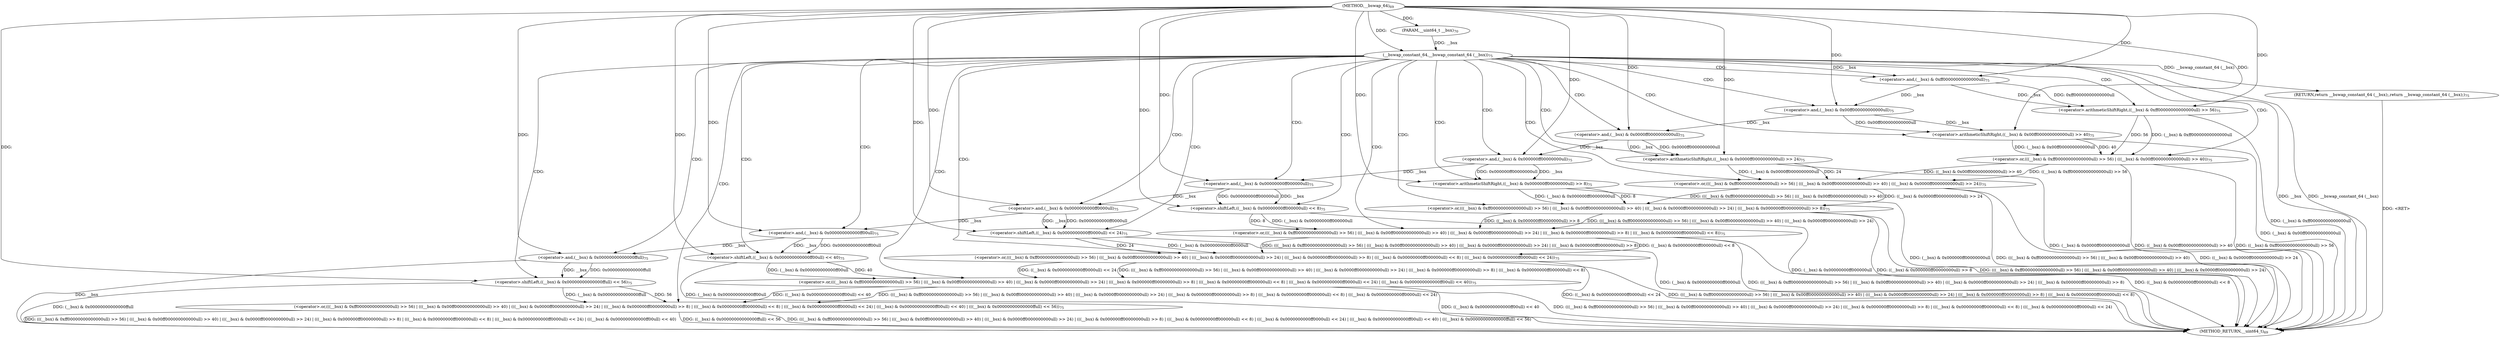 digraph "__bswap_64" {  
"4720" [label = <(METHOD,__bswap_64)<SUB>69</SUB>> ]
"4774" [label = <(METHOD_RETURN,__uint64_t)<SUB>69</SUB>> ]
"4721" [label = <(PARAM,__uint64_t __bsx)<SUB>70</SUB>> ]
"4723" [label = <(RETURN,return __bswap_constant_64 (__bsx);,return __bswap_constant_64 (__bsx);)<SUB>75</SUB>> ]
"4724" [label = <(__bswap_constant_64,__bswap_constant_64 (__bsx))<SUB>75</SUB>> ]
"4727" [label = <(&lt;operator&gt;.or,(((__bsx) &amp; 0xff00000000000000ull) &gt;&gt; 56) | (((__bsx) &amp; 0x00ff000000000000ull) &gt;&gt; 40) | (((__bsx) &amp; 0x0000ff0000000000ull) &gt;&gt; 24) | (((__bsx) &amp; 0x000000ff00000000ull) &gt;&gt; 8) | (((__bsx) &amp; 0x00000000ff000000ull) &lt;&lt; 8) | (((__bsx) &amp; 0x0000000000ff0000ull) &lt;&lt; 24) | (((__bsx) &amp; 0x000000000000ff00ull) &lt;&lt; 40) | (((__bsx) &amp; 0x00000000000000ffull) &lt;&lt; 56))<SUB>75</SUB>> ]
"4728" [label = <(&lt;operator&gt;.or,(((__bsx) &amp; 0xff00000000000000ull) &gt;&gt; 56) | (((__bsx) &amp; 0x00ff000000000000ull) &gt;&gt; 40) | (((__bsx) &amp; 0x0000ff0000000000ull) &gt;&gt; 24) | (((__bsx) &amp; 0x000000ff00000000ull) &gt;&gt; 8) | (((__bsx) &amp; 0x00000000ff000000ull) &lt;&lt; 8) | (((__bsx) &amp; 0x0000000000ff0000ull) &lt;&lt; 24) | (((__bsx) &amp; 0x000000000000ff00ull) &lt;&lt; 40))<SUB>75</SUB>> ]
"4769" [label = <(&lt;operator&gt;.shiftLeft,((__bsx) &amp; 0x00000000000000ffull) &lt;&lt; 56)<SUB>75</SUB>> ]
"4729" [label = <(&lt;operator&gt;.or,(((__bsx) &amp; 0xff00000000000000ull) &gt;&gt; 56) | (((__bsx) &amp; 0x00ff000000000000ull) &gt;&gt; 40) | (((__bsx) &amp; 0x0000ff0000000000ull) &gt;&gt; 24) | (((__bsx) &amp; 0x000000ff00000000ull) &gt;&gt; 8) | (((__bsx) &amp; 0x00000000ff000000ull) &lt;&lt; 8) | (((__bsx) &amp; 0x0000000000ff0000ull) &lt;&lt; 24))<SUB>75</SUB>> ]
"4764" [label = <(&lt;operator&gt;.shiftLeft,((__bsx) &amp; 0x000000000000ff00ull) &lt;&lt; 40)<SUB>75</SUB>> ]
"4770" [label = <(&lt;operator&gt;.and,(__bsx) &amp; 0x00000000000000ffull)<SUB>75</SUB>> ]
"4730" [label = <(&lt;operator&gt;.or,(((__bsx) &amp; 0xff00000000000000ull) &gt;&gt; 56) | (((__bsx) &amp; 0x00ff000000000000ull) &gt;&gt; 40) | (((__bsx) &amp; 0x0000ff0000000000ull) &gt;&gt; 24) | (((__bsx) &amp; 0x000000ff00000000ull) &gt;&gt; 8) | (((__bsx) &amp; 0x00000000ff000000ull) &lt;&lt; 8))<SUB>75</SUB>> ]
"4759" [label = <(&lt;operator&gt;.shiftLeft,((__bsx) &amp; 0x0000000000ff0000ull) &lt;&lt; 24)<SUB>75</SUB>> ]
"4765" [label = <(&lt;operator&gt;.and,(__bsx) &amp; 0x000000000000ff00ull)<SUB>75</SUB>> ]
"4731" [label = <(&lt;operator&gt;.or,(((__bsx) &amp; 0xff00000000000000ull) &gt;&gt; 56) | (((__bsx) &amp; 0x00ff000000000000ull) &gt;&gt; 40) | (((__bsx) &amp; 0x0000ff0000000000ull) &gt;&gt; 24) | (((__bsx) &amp; 0x000000ff00000000ull) &gt;&gt; 8))<SUB>75</SUB>> ]
"4754" [label = <(&lt;operator&gt;.shiftLeft,((__bsx) &amp; 0x00000000ff000000ull) &lt;&lt; 8)<SUB>75</SUB>> ]
"4760" [label = <(&lt;operator&gt;.and,(__bsx) &amp; 0x0000000000ff0000ull)<SUB>75</SUB>> ]
"4732" [label = <(&lt;operator&gt;.or,(((__bsx) &amp; 0xff00000000000000ull) &gt;&gt; 56) | (((__bsx) &amp; 0x00ff000000000000ull) &gt;&gt; 40) | (((__bsx) &amp; 0x0000ff0000000000ull) &gt;&gt; 24))<SUB>75</SUB>> ]
"4749" [label = <(&lt;operator&gt;.arithmeticShiftRight,((__bsx) &amp; 0x000000ff00000000ull) &gt;&gt; 8)<SUB>75</SUB>> ]
"4755" [label = <(&lt;operator&gt;.and,(__bsx) &amp; 0x00000000ff000000ull)<SUB>75</SUB>> ]
"4733" [label = <(&lt;operator&gt;.or,(((__bsx) &amp; 0xff00000000000000ull) &gt;&gt; 56) | (((__bsx) &amp; 0x00ff000000000000ull) &gt;&gt; 40))<SUB>75</SUB>> ]
"4744" [label = <(&lt;operator&gt;.arithmeticShiftRight,((__bsx) &amp; 0x0000ff0000000000ull) &gt;&gt; 24)<SUB>75</SUB>> ]
"4750" [label = <(&lt;operator&gt;.and,(__bsx) &amp; 0x000000ff00000000ull)<SUB>75</SUB>> ]
"4734" [label = <(&lt;operator&gt;.arithmeticShiftRight,((__bsx) &amp; 0xff00000000000000ull) &gt;&gt; 56)<SUB>75</SUB>> ]
"4739" [label = <(&lt;operator&gt;.arithmeticShiftRight,((__bsx) &amp; 0x00ff000000000000ull) &gt;&gt; 40)<SUB>75</SUB>> ]
"4745" [label = <(&lt;operator&gt;.and,(__bsx) &amp; 0x0000ff0000000000ull)<SUB>75</SUB>> ]
"4735" [label = <(&lt;operator&gt;.and,(__bsx) &amp; 0xff00000000000000ull)<SUB>75</SUB>> ]
"4740" [label = <(&lt;operator&gt;.and,(__bsx) &amp; 0x00ff000000000000ull)<SUB>75</SUB>> ]
  "4723" -> "4774"  [ label = "DDG: &lt;RET&gt;"] 
  "4724" -> "4774"  [ label = "DDG: __bsx"] 
  "4724" -> "4774"  [ label = "DDG: __bswap_constant_64 (__bsx)"] 
  "4734" -> "4774"  [ label = "DDG: (__bsx) &amp; 0xff00000000000000ull"] 
  "4733" -> "4774"  [ label = "DDG: ((__bsx) &amp; 0xff00000000000000ull) &gt;&gt; 56"] 
  "4739" -> "4774"  [ label = "DDG: (__bsx) &amp; 0x00ff000000000000ull"] 
  "4733" -> "4774"  [ label = "DDG: ((__bsx) &amp; 0x00ff000000000000ull) &gt;&gt; 40"] 
  "4732" -> "4774"  [ label = "DDG: (((__bsx) &amp; 0xff00000000000000ull) &gt;&gt; 56) | (((__bsx) &amp; 0x00ff000000000000ull) &gt;&gt; 40)"] 
  "4744" -> "4774"  [ label = "DDG: (__bsx) &amp; 0x0000ff0000000000ull"] 
  "4732" -> "4774"  [ label = "DDG: ((__bsx) &amp; 0x0000ff0000000000ull) &gt;&gt; 24"] 
  "4731" -> "4774"  [ label = "DDG: (((__bsx) &amp; 0xff00000000000000ull) &gt;&gt; 56) | (((__bsx) &amp; 0x00ff000000000000ull) &gt;&gt; 40) | (((__bsx) &amp; 0x0000ff0000000000ull) &gt;&gt; 24)"] 
  "4749" -> "4774"  [ label = "DDG: (__bsx) &amp; 0x000000ff00000000ull"] 
  "4731" -> "4774"  [ label = "DDG: ((__bsx) &amp; 0x000000ff00000000ull) &gt;&gt; 8"] 
  "4730" -> "4774"  [ label = "DDG: (((__bsx) &amp; 0xff00000000000000ull) &gt;&gt; 56) | (((__bsx) &amp; 0x00ff000000000000ull) &gt;&gt; 40) | (((__bsx) &amp; 0x0000ff0000000000ull) &gt;&gt; 24) | (((__bsx) &amp; 0x000000ff00000000ull) &gt;&gt; 8)"] 
  "4754" -> "4774"  [ label = "DDG: (__bsx) &amp; 0x00000000ff000000ull"] 
  "4730" -> "4774"  [ label = "DDG: ((__bsx) &amp; 0x00000000ff000000ull) &lt;&lt; 8"] 
  "4729" -> "4774"  [ label = "DDG: (((__bsx) &amp; 0xff00000000000000ull) &gt;&gt; 56) | (((__bsx) &amp; 0x00ff000000000000ull) &gt;&gt; 40) | (((__bsx) &amp; 0x0000ff0000000000ull) &gt;&gt; 24) | (((__bsx) &amp; 0x000000ff00000000ull) &gt;&gt; 8) | (((__bsx) &amp; 0x00000000ff000000ull) &lt;&lt; 8)"] 
  "4759" -> "4774"  [ label = "DDG: (__bsx) &amp; 0x0000000000ff0000ull"] 
  "4729" -> "4774"  [ label = "DDG: ((__bsx) &amp; 0x0000000000ff0000ull) &lt;&lt; 24"] 
  "4728" -> "4774"  [ label = "DDG: (((__bsx) &amp; 0xff00000000000000ull) &gt;&gt; 56) | (((__bsx) &amp; 0x00ff000000000000ull) &gt;&gt; 40) | (((__bsx) &amp; 0x0000ff0000000000ull) &gt;&gt; 24) | (((__bsx) &amp; 0x000000ff00000000ull) &gt;&gt; 8) | (((__bsx) &amp; 0x00000000ff000000ull) &lt;&lt; 8) | (((__bsx) &amp; 0x0000000000ff0000ull) &lt;&lt; 24)"] 
  "4764" -> "4774"  [ label = "DDG: (__bsx) &amp; 0x000000000000ff00ull"] 
  "4728" -> "4774"  [ label = "DDG: ((__bsx) &amp; 0x000000000000ff00ull) &lt;&lt; 40"] 
  "4727" -> "4774"  [ label = "DDG: (((__bsx) &amp; 0xff00000000000000ull) &gt;&gt; 56) | (((__bsx) &amp; 0x00ff000000000000ull) &gt;&gt; 40) | (((__bsx) &amp; 0x0000ff0000000000ull) &gt;&gt; 24) | (((__bsx) &amp; 0x000000ff00000000ull) &gt;&gt; 8) | (((__bsx) &amp; 0x00000000ff000000ull) &lt;&lt; 8) | (((__bsx) &amp; 0x0000000000ff0000ull) &lt;&lt; 24) | (((__bsx) &amp; 0x000000000000ff00ull) &lt;&lt; 40)"] 
  "4770" -> "4774"  [ label = "DDG: __bsx"] 
  "4769" -> "4774"  [ label = "DDG: (__bsx) &amp; 0x00000000000000ffull"] 
  "4727" -> "4774"  [ label = "DDG: ((__bsx) &amp; 0x00000000000000ffull) &lt;&lt; 56"] 
  "4727" -> "4774"  [ label = "DDG: (((__bsx) &amp; 0xff00000000000000ull) &gt;&gt; 56) | (((__bsx) &amp; 0x00ff000000000000ull) &gt;&gt; 40) | (((__bsx) &amp; 0x0000ff0000000000ull) &gt;&gt; 24) | (((__bsx) &amp; 0x000000ff00000000ull) &gt;&gt; 8) | (((__bsx) &amp; 0x00000000ff000000ull) &lt;&lt; 8) | (((__bsx) &amp; 0x0000000000ff0000ull) &lt;&lt; 24) | (((__bsx) &amp; 0x000000000000ff00ull) &lt;&lt; 40) | (((__bsx) &amp; 0x00000000000000ffull) &lt;&lt; 56)"] 
  "4720" -> "4721"  [ label = "DDG: "] 
  "4724" -> "4723"  [ label = "DDG: __bswap_constant_64 (__bsx)"] 
  "4721" -> "4724"  [ label = "DDG: __bsx"] 
  "4720" -> "4724"  [ label = "DDG: "] 
  "4728" -> "4727"  [ label = "DDG: (((__bsx) &amp; 0xff00000000000000ull) &gt;&gt; 56) | (((__bsx) &amp; 0x00ff000000000000ull) &gt;&gt; 40) | (((__bsx) &amp; 0x0000ff0000000000ull) &gt;&gt; 24) | (((__bsx) &amp; 0x000000ff00000000ull) &gt;&gt; 8) | (((__bsx) &amp; 0x00000000ff000000ull) &lt;&lt; 8) | (((__bsx) &amp; 0x0000000000ff0000ull) &lt;&lt; 24)"] 
  "4728" -> "4727"  [ label = "DDG: ((__bsx) &amp; 0x000000000000ff00ull) &lt;&lt; 40"] 
  "4769" -> "4727"  [ label = "DDG: (__bsx) &amp; 0x00000000000000ffull"] 
  "4769" -> "4727"  [ label = "DDG: 56"] 
  "4729" -> "4728"  [ label = "DDG: (((__bsx) &amp; 0xff00000000000000ull) &gt;&gt; 56) | (((__bsx) &amp; 0x00ff000000000000ull) &gt;&gt; 40) | (((__bsx) &amp; 0x0000ff0000000000ull) &gt;&gt; 24) | (((__bsx) &amp; 0x000000ff00000000ull) &gt;&gt; 8) | (((__bsx) &amp; 0x00000000ff000000ull) &lt;&lt; 8)"] 
  "4729" -> "4728"  [ label = "DDG: ((__bsx) &amp; 0x0000000000ff0000ull) &lt;&lt; 24"] 
  "4764" -> "4728"  [ label = "DDG: (__bsx) &amp; 0x000000000000ff00ull"] 
  "4764" -> "4728"  [ label = "DDG: 40"] 
  "4770" -> "4769"  [ label = "DDG: __bsx"] 
  "4770" -> "4769"  [ label = "DDG: 0x00000000000000ffull"] 
  "4720" -> "4769"  [ label = "DDG: "] 
  "4730" -> "4729"  [ label = "DDG: (((__bsx) &amp; 0xff00000000000000ull) &gt;&gt; 56) | (((__bsx) &amp; 0x00ff000000000000ull) &gt;&gt; 40) | (((__bsx) &amp; 0x0000ff0000000000ull) &gt;&gt; 24) | (((__bsx) &amp; 0x000000ff00000000ull) &gt;&gt; 8)"] 
  "4730" -> "4729"  [ label = "DDG: ((__bsx) &amp; 0x00000000ff000000ull) &lt;&lt; 8"] 
  "4759" -> "4729"  [ label = "DDG: (__bsx) &amp; 0x0000000000ff0000ull"] 
  "4759" -> "4729"  [ label = "DDG: 24"] 
  "4765" -> "4764"  [ label = "DDG: __bsx"] 
  "4765" -> "4764"  [ label = "DDG: 0x000000000000ff00ull"] 
  "4720" -> "4764"  [ label = "DDG: "] 
  "4765" -> "4770"  [ label = "DDG: __bsx"] 
  "4720" -> "4770"  [ label = "DDG: "] 
  "4731" -> "4730"  [ label = "DDG: (((__bsx) &amp; 0xff00000000000000ull) &gt;&gt; 56) | (((__bsx) &amp; 0x00ff000000000000ull) &gt;&gt; 40) | (((__bsx) &amp; 0x0000ff0000000000ull) &gt;&gt; 24)"] 
  "4731" -> "4730"  [ label = "DDG: ((__bsx) &amp; 0x000000ff00000000ull) &gt;&gt; 8"] 
  "4754" -> "4730"  [ label = "DDG: (__bsx) &amp; 0x00000000ff000000ull"] 
  "4754" -> "4730"  [ label = "DDG: 8"] 
  "4760" -> "4759"  [ label = "DDG: __bsx"] 
  "4760" -> "4759"  [ label = "DDG: 0x0000000000ff0000ull"] 
  "4720" -> "4759"  [ label = "DDG: "] 
  "4760" -> "4765"  [ label = "DDG: __bsx"] 
  "4720" -> "4765"  [ label = "DDG: "] 
  "4732" -> "4731"  [ label = "DDG: (((__bsx) &amp; 0xff00000000000000ull) &gt;&gt; 56) | (((__bsx) &amp; 0x00ff000000000000ull) &gt;&gt; 40)"] 
  "4732" -> "4731"  [ label = "DDG: ((__bsx) &amp; 0x0000ff0000000000ull) &gt;&gt; 24"] 
  "4749" -> "4731"  [ label = "DDG: (__bsx) &amp; 0x000000ff00000000ull"] 
  "4749" -> "4731"  [ label = "DDG: 8"] 
  "4755" -> "4754"  [ label = "DDG: __bsx"] 
  "4755" -> "4754"  [ label = "DDG: 0x00000000ff000000ull"] 
  "4720" -> "4754"  [ label = "DDG: "] 
  "4755" -> "4760"  [ label = "DDG: __bsx"] 
  "4720" -> "4760"  [ label = "DDG: "] 
  "4733" -> "4732"  [ label = "DDG: ((__bsx) &amp; 0xff00000000000000ull) &gt;&gt; 56"] 
  "4733" -> "4732"  [ label = "DDG: ((__bsx) &amp; 0x00ff000000000000ull) &gt;&gt; 40"] 
  "4744" -> "4732"  [ label = "DDG: (__bsx) &amp; 0x0000ff0000000000ull"] 
  "4744" -> "4732"  [ label = "DDG: 24"] 
  "4750" -> "4749"  [ label = "DDG: __bsx"] 
  "4750" -> "4749"  [ label = "DDG: 0x000000ff00000000ull"] 
  "4720" -> "4749"  [ label = "DDG: "] 
  "4750" -> "4755"  [ label = "DDG: __bsx"] 
  "4720" -> "4755"  [ label = "DDG: "] 
  "4734" -> "4733"  [ label = "DDG: (__bsx) &amp; 0xff00000000000000ull"] 
  "4734" -> "4733"  [ label = "DDG: 56"] 
  "4739" -> "4733"  [ label = "DDG: (__bsx) &amp; 0x00ff000000000000ull"] 
  "4739" -> "4733"  [ label = "DDG: 40"] 
  "4745" -> "4744"  [ label = "DDG: __bsx"] 
  "4745" -> "4744"  [ label = "DDG: 0x0000ff0000000000ull"] 
  "4720" -> "4744"  [ label = "DDG: "] 
  "4745" -> "4750"  [ label = "DDG: __bsx"] 
  "4720" -> "4750"  [ label = "DDG: "] 
  "4735" -> "4734"  [ label = "DDG: __bsx"] 
  "4735" -> "4734"  [ label = "DDG: 0xff00000000000000ull"] 
  "4720" -> "4734"  [ label = "DDG: "] 
  "4740" -> "4739"  [ label = "DDG: __bsx"] 
  "4740" -> "4739"  [ label = "DDG: 0x00ff000000000000ull"] 
  "4720" -> "4739"  [ label = "DDG: "] 
  "4740" -> "4745"  [ label = "DDG: __bsx"] 
  "4720" -> "4745"  [ label = "DDG: "] 
  "4724" -> "4735"  [ label = "DDG: __bsx"] 
  "4720" -> "4735"  [ label = "DDG: "] 
  "4735" -> "4740"  [ label = "DDG: __bsx"] 
  "4720" -> "4740"  [ label = "DDG: "] 
  "4724" -> "4730"  [ label = "CDG: "] 
  "4724" -> "4728"  [ label = "CDG: "] 
  "4724" -> "4745"  [ label = "CDG: "] 
  "4724" -> "4740"  [ label = "CDG: "] 
  "4724" -> "4744"  [ label = "CDG: "] 
  "4724" -> "4770"  [ label = "CDG: "] 
  "4724" -> "4729"  [ label = "CDG: "] 
  "4724" -> "4760"  [ label = "CDG: "] 
  "4724" -> "4727"  [ label = "CDG: "] 
  "4724" -> "4764"  [ label = "CDG: "] 
  "4724" -> "4759"  [ label = "CDG: "] 
  "4724" -> "4749"  [ label = "CDG: "] 
  "4724" -> "4731"  [ label = "CDG: "] 
  "4724" -> "4733"  [ label = "CDG: "] 
  "4724" -> "4735"  [ label = "CDG: "] 
  "4724" -> "4755"  [ label = "CDG: "] 
  "4724" -> "4739"  [ label = "CDG: "] 
  "4724" -> "4765"  [ label = "CDG: "] 
  "4724" -> "4769"  [ label = "CDG: "] 
  "4724" -> "4732"  [ label = "CDG: "] 
  "4724" -> "4734"  [ label = "CDG: "] 
  "4724" -> "4750"  [ label = "CDG: "] 
  "4724" -> "4754"  [ label = "CDG: "] 
}
